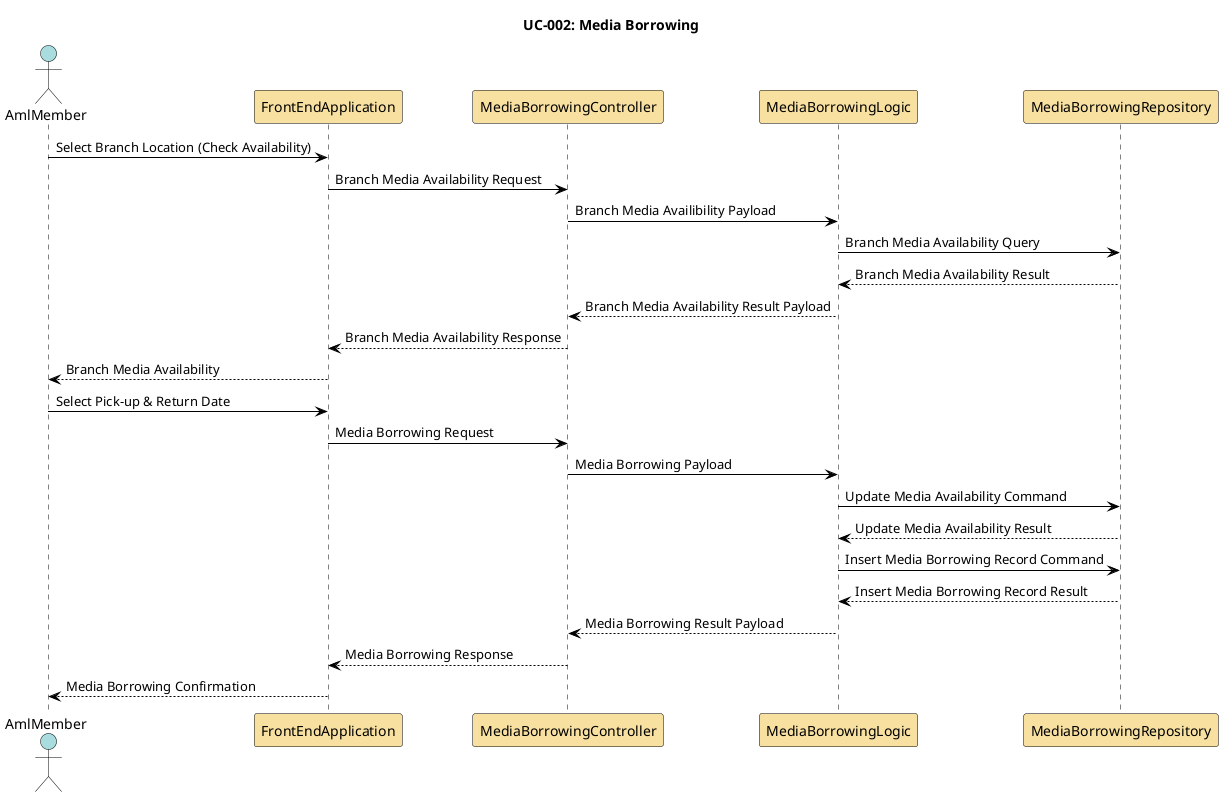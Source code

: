 @startuml media-borrowing

skinparam sequence {
    ActorBorderColor Black
    ActorBackgroundColor #A9DCDF
    ParticipantBorderColor Black
    ParticipantBackgroundColor #F8E1A0
    LifeLineBorderColor Black
    LifeLineBackgroundColor White
    NoteBorderColor Black
    NoteBackgroundColor #FEFECE
    ArrowColor Black
    ArrowThickness 1
    ActivationBorderColor Black
    ActivationBackgroundColor #B3E2CD
}

title UC-002: Media Borrowing

actor AmlMember as aml_member
participant FrontEndApplication as front_end
participant MediaBorrowingController as media_borrowing_controller
participant MediaBorrowingLogic as media_borrowing_logic
participant MediaBorrowingRepository as media_borrowing_repo

aml_member -> front_end: Select Branch Location (Check Availability)
front_end -> media_borrowing_controller: Branch Media Availability Request
media_borrowing_controller -> media_borrowing_logic: Branch Media Availibility Payload
media_borrowing_logic -> media_borrowing_repo: Branch Media Availability Query
media_borrowing_repo --> media_borrowing_logic: Branch Media Availability Result
media_borrowing_logic --> media_borrowing_controller: Branch Media Availability Result Payload
media_borrowing_controller --> front_end: Branch Media Availability Response
front_end --> aml_member: Branch Media Availability 

aml_member -> front_end: Select Pick-up & Return Date
front_end -> media_borrowing_controller: Media Borrowing Request
media_borrowing_controller -> media_borrowing_logic: Media Borrowing Payload
media_borrowing_logic -> media_borrowing_repo: Update Media Availability Command
media_borrowing_repo --> media_borrowing_logic: Update Media Availability Result
media_borrowing_logic -> media_borrowing_repo: Insert Media Borrowing Record Command
media_borrowing_repo --> media_borrowing_logic: Insert Media Borrowing Record Result
media_borrowing_logic --> media_borrowing_controller: Media Borrowing Result Payload
media_borrowing_controller --> front_end: Media Borrowing Response
front_end --> aml_member: Media Borrowing Confirmation




@enduml